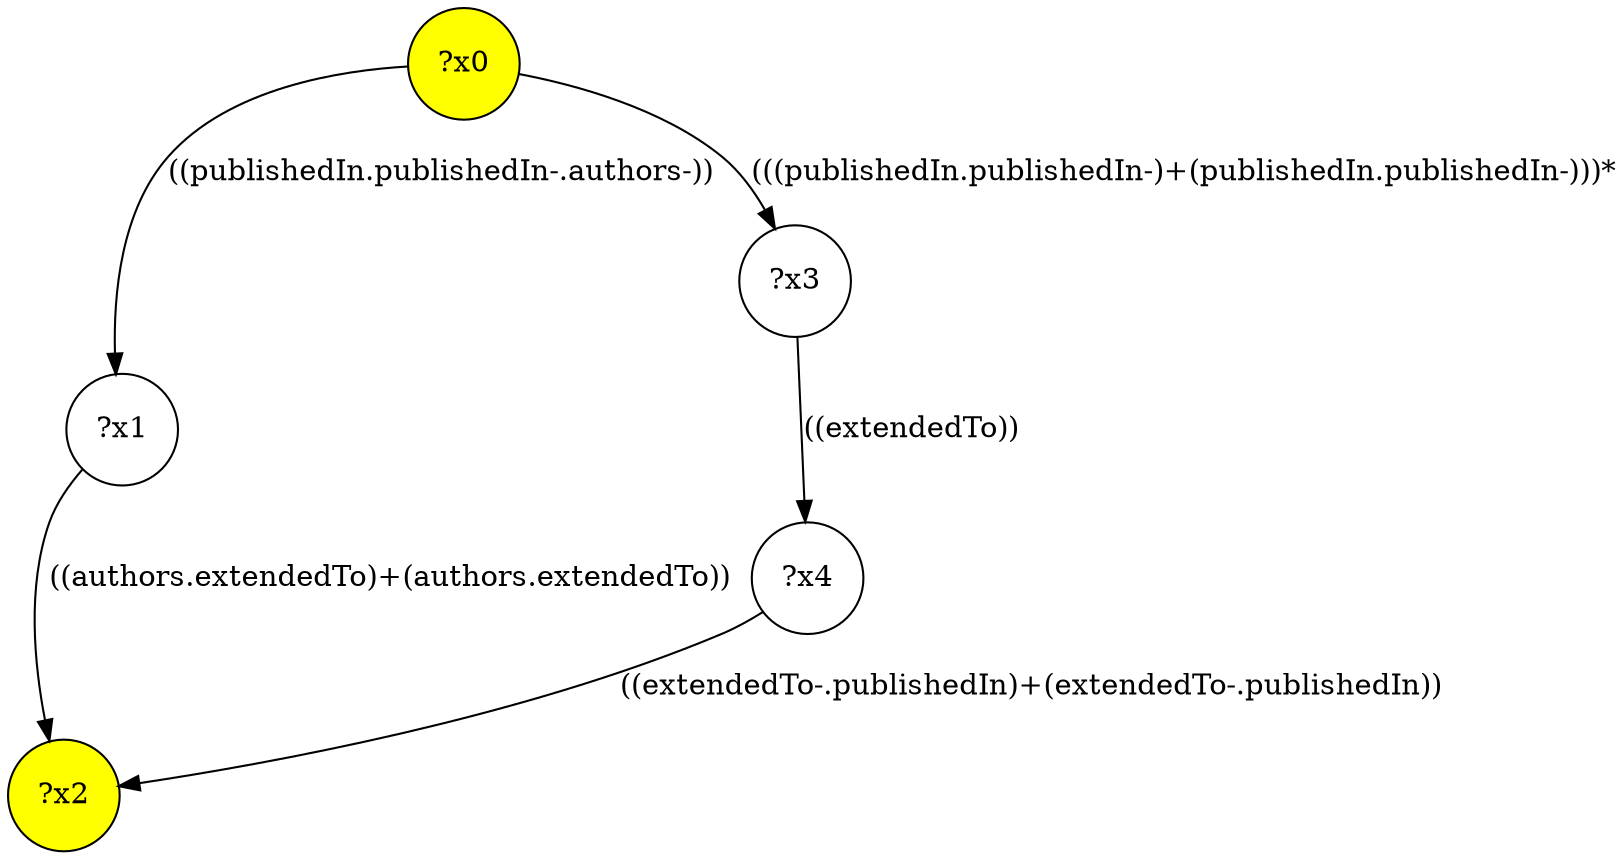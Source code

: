 digraph g {
	x0 [fillcolor="yellow", style="filled," shape=circle, label="?x0"];
	x2 [fillcolor="yellow", style="filled," shape=circle, label="?x2"];
	x1 [shape=circle, label="?x1"];
	x0 -> x1 [label="((publishedIn.publishedIn-.authors-))"];
	x1 -> x2 [label="((authors.extendedTo)+(authors.extendedTo))"];
	x3 [shape=circle, label="?x3"];
	x0 -> x3 [label="(((publishedIn.publishedIn-)+(publishedIn.publishedIn-)))*"];
	x4 [shape=circle, label="?x4"];
	x3 -> x4 [label="((extendedTo))"];
	x4 -> x2 [label="((extendedTo-.publishedIn)+(extendedTo-.publishedIn))"];
}
